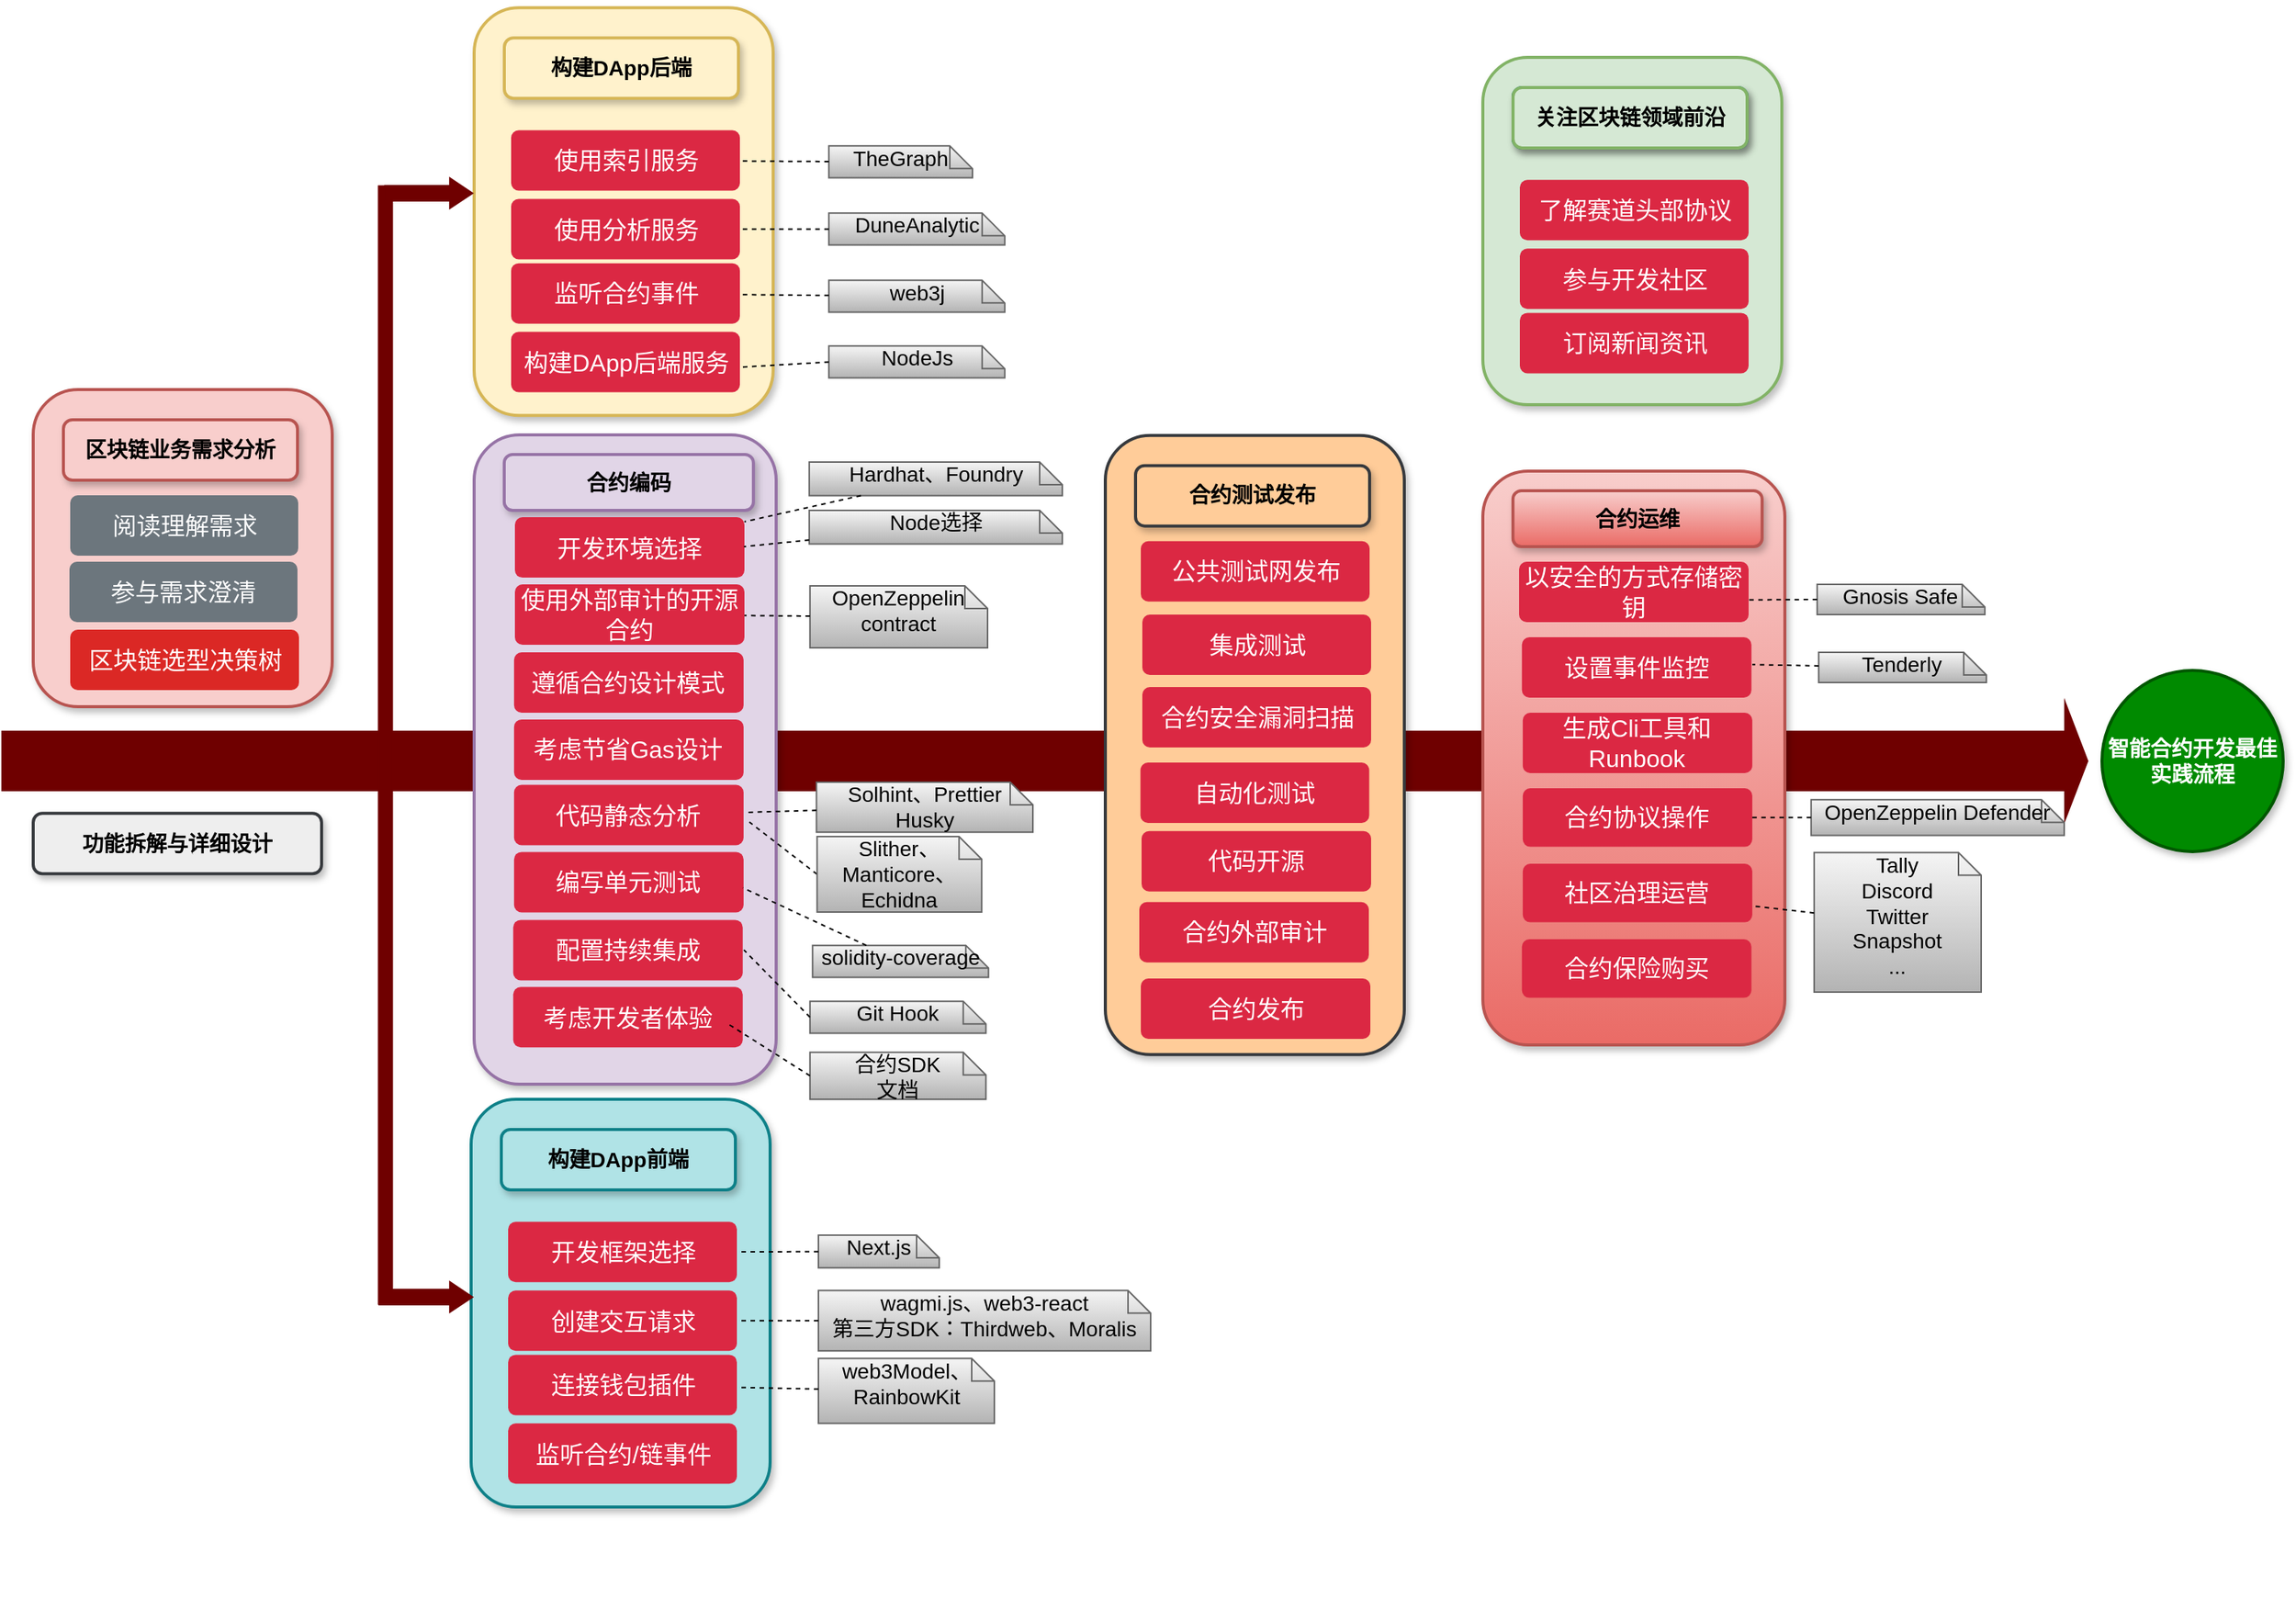 <mxfile version="21.0.2" type="github">
  <diagram name="Page-1" id="b7a7eaba-c6c5-6fbe-34ae-1d3a4219ac39">
    <mxGraphModel dx="1687" dy="-194" grid="1" gridSize="10" guides="1" tooltips="1" connect="1" arrows="1" fold="1" page="1" pageScale="1.5" pageWidth="1169" pageHeight="826" background="none" math="0" shadow="0">
      <root>
        <mxCell id="0" style=";html=1;" />
        <mxCell id="1" style=";html=1;" parent="0" />
        <mxCell id="zn8mdTFGLDnj49y2dZR2-119" value="" style="html=1;shadow=0;dashed=0;align=center;verticalAlign=middle;shape=mxgraph.arrows2.arrow;dy=0.5;dx=15;direction=north;notch=0;rounded=0;strokeWidth=1;fontSize=14;rotation=90;fillColor=#6f0000;strokeColor=#6F0000;fontStyle=1;fontColor=#ffffff;" parent="1" vertex="1">
          <mxGeometry x="1610.87" y="1365.39" width="78.12" height="1381.1" as="geometry" />
        </mxCell>
        <mxCell id="zn8mdTFGLDnj49y2dZR2-116" value="" style="rounded=0;whiteSpace=wrap;html=1;strokeColor=#6f0000;fontSize=24;fillColor=#6f0000;rotation=-90;" parent="1" vertex="1">
          <mxGeometry x="843.12" y="2040.86" width="740.26" height="9" as="geometry" />
        </mxCell>
        <mxCell id="KHwoJJ3RHJZZ6YcBAn-g-128" value="智能合约开发最佳实践流程" style="ellipse;whiteSpace=wrap;html=1;rounded=1;shadow=1;strokeWidth=2;fontSize=14;align=center;fontStyle=1;fillColor=#008a00;fontColor=#ffffff;strokeColor=#005700;" parent="1" vertex="1">
          <mxGeometry x="2350" y="1995.94" width="120" height="120" as="geometry" />
        </mxCell>
        <mxCell id="KHwoJJ3RHJZZ6YcBAn-g-180" value="功能拆解与详细设计" style="rounded=1;whiteSpace=wrap;html=1;shadow=1;strokeWidth=2;fontSize=14;fillColor=#eeeeee;strokeColor=#36393d;align=center;fontStyle=1" parent="1" vertex="1">
          <mxGeometry x="980" y="2090.63" width="190.97" height="40" as="geometry" />
        </mxCell>
        <mxCell id="zn8mdTFGLDnj49y2dZR2-68" value="" style="group" parent="1" vertex="1" connectable="0">
          <mxGeometry x="980" y="1810" width="682" height="210" as="geometry" />
        </mxCell>
        <mxCell id="zn8mdTFGLDnj49y2dZR2-67" value="" style="rounded=1;whiteSpace=wrap;html=1;shadow=1;strokeWidth=2;fontSize=14;fillColor=#f8cecc;strokeColor=#b85450;align=center;fontStyle=1" parent="zn8mdTFGLDnj49y2dZR2-68" vertex="1">
          <mxGeometry width="198" height="210" as="geometry" />
        </mxCell>
        <mxCell id="KHwoJJ3RHJZZ6YcBAn-g-244" value="区块链业务需求分析" style="rounded=1;whiteSpace=wrap;html=1;shadow=1;strokeWidth=2;fontSize=14;fillColor=#f8cecc;strokeColor=#b85450;align=center;fontStyle=1" parent="zn8mdTFGLDnj49y2dZR2-68" vertex="1">
          <mxGeometry x="20" y="20" width="155" height="40" as="geometry" />
        </mxCell>
        <mxCell id="zn8mdTFGLDnj49y2dZR2-30" value="区块链选型决策树" style="html=1;shadow=0;dashed=0;shape=mxgraph.bootstrap.rrect;rSize=5;strokeColor=none;strokeWidth=1;fillColor=#db2825;fontColor=#FFFFFF;whiteSpace=wrap;align=center;verticalAlign=middle;spacingLeft=0;fontStyle=0;fontSize=16;spacing=5;" parent="zn8mdTFGLDnj49y2dZR2-68" vertex="1">
          <mxGeometry x="24.5" y="159" width="151.5" height="40" as="geometry" />
        </mxCell>
        <mxCell id="zn8mdTFGLDnj49y2dZR2-32" value="阅读理解需求" style="html=1;shadow=0;dashed=0;shape=mxgraph.bootstrap.rrect;rSize=5;strokeColor=none;strokeWidth=1;fillColor=#6C767D;fontColor=#FFFFFF;whiteSpace=wrap;align=center;verticalAlign=middle;spacingLeft=0;fontStyle=0;fontSize=16;spacing=5;" parent="zn8mdTFGLDnj49y2dZR2-68" vertex="1">
          <mxGeometry x="24.5" y="70" width="151" height="40" as="geometry" />
        </mxCell>
        <mxCell id="zn8mdTFGLDnj49y2dZR2-33" value="参与需求澄清" style="html=1;shadow=0;dashed=0;shape=mxgraph.bootstrap.rrect;rSize=5;strokeColor=none;strokeWidth=1;fillColor=#6C767D;fontColor=#FFFFFF;whiteSpace=wrap;align=center;verticalAlign=middle;spacingLeft=0;fontStyle=0;fontSize=16;spacing=5;" parent="zn8mdTFGLDnj49y2dZR2-68" vertex="1">
          <mxGeometry x="24" y="114" width="151" height="40" as="geometry" />
        </mxCell>
        <mxCell id="zn8mdTFGLDnj49y2dZR2-69" value="" style="group" parent="1" vertex="1" connectable="0">
          <mxGeometry x="1272" y="1840" width="394.0" height="440" as="geometry" />
        </mxCell>
        <mxCell id="zn8mdTFGLDnj49y2dZR2-56" value="" style="rounded=1;whiteSpace=wrap;html=1;shadow=1;strokeWidth=2;fontSize=14;fillColor=#e1d5e7;strokeColor=#9673a6;align=center;fontStyle=1" parent="zn8mdTFGLDnj49y2dZR2-69" vertex="1">
          <mxGeometry width="200" height="430" as="geometry" />
        </mxCell>
        <mxCell id="KHwoJJ3RHJZZ6YcBAn-g-126" value="合约编码" style="rounded=1;whiteSpace=wrap;html=1;shadow=1;strokeWidth=2;fontSize=14;fillColor=#e1d5e7;strokeColor=#9673a6;align=center;fontStyle=1" parent="zn8mdTFGLDnj49y2dZR2-69" vertex="1">
          <mxGeometry x="19.93" y="13" width="165" height="37" as="geometry" />
        </mxCell>
        <mxCell id="KHwoJJ3RHJZZ6YcBAn-g-282" value="Solhint、Prettier&#xa;Husky" style="shape=note;size=15;spacingLeft=5;overflow=fill;whiteSpace=wrap;fontSize=14;verticalAlign=middle;spacing=0;fillColor=#f5f5f5;strokeColor=#666666;gradientColor=#b3b3b3;" parent="zn8mdTFGLDnj49y2dZR2-69" vertex="1">
          <mxGeometry x="226.7" y="230" width="143.3" height="33.12" as="geometry" />
        </mxCell>
        <mxCell id="KHwoJJ3RHJZZ6YcBAn-g-283" value="" style="rounded=0;endArrow=none;dashed=1;html=1;fontSize=14;entryX=1.01;entryY=0.456;entryDx=0;entryDy=0;entryPerimeter=0;" parent="zn8mdTFGLDnj49y2dZR2-69" source="KHwoJJ3RHJZZ6YcBAn-g-282" target="zn8mdTFGLDnj49y2dZR2-43" edge="1">
          <mxGeometry relative="1" as="geometry">
            <mxPoint x="148.99" y="239.376" as="targetPoint" />
            <Array as="points" />
          </mxGeometry>
        </mxCell>
        <mxCell id="zn8mdTFGLDnj49y2dZR2-34" value="开发环境选择" style="html=1;shadow=0;dashed=0;shape=mxgraph.bootstrap.rrect;rSize=5;strokeColor=none;strokeWidth=1;fillColor=#db2843;fontColor=#FFFFFF;whiteSpace=wrap;align=center;verticalAlign=middle;spacingLeft=0;fontStyle=0;fontSize=16;spacing=5;" parent="zn8mdTFGLDnj49y2dZR2-69" vertex="1">
          <mxGeometry x="27" y="54.56" width="152" height="40" as="geometry" />
        </mxCell>
        <mxCell id="zn8mdTFGLDnj49y2dZR2-38" value="使用外部审计的开源合约" style="html=1;shadow=0;dashed=0;shape=mxgraph.bootstrap.rrect;rSize=5;strokeColor=none;strokeWidth=1;fillColor=#db2843;fontColor=#FFFFFF;whiteSpace=wrap;align=center;verticalAlign=middle;spacingLeft=0;fontStyle=0;fontSize=16;spacing=5;" parent="zn8mdTFGLDnj49y2dZR2-69" vertex="1">
          <mxGeometry x="27" y="99" width="152" height="40" as="geometry" />
        </mxCell>
        <mxCell id="zn8mdTFGLDnj49y2dZR2-41" value="遵循合约设计模式" style="html=1;shadow=0;dashed=0;shape=mxgraph.bootstrap.rrect;rSize=5;strokeColor=none;strokeWidth=1;fillColor=#db2843;fontColor=#FFFFFF;whiteSpace=wrap;align=center;verticalAlign=middle;spacingLeft=0;fontStyle=0;fontSize=16;spacing=5;" parent="zn8mdTFGLDnj49y2dZR2-69" vertex="1">
          <mxGeometry x="26.43" y="144" width="152" height="40" as="geometry" />
        </mxCell>
        <mxCell id="zn8mdTFGLDnj49y2dZR2-42" value="考虑节省Gas设计" style="html=1;shadow=0;dashed=0;shape=mxgraph.bootstrap.rrect;rSize=5;strokeColor=none;strokeWidth=1;fillColor=#db2843;fontColor=#FFFFFF;whiteSpace=wrap;align=center;verticalAlign=middle;spacingLeft=0;fontStyle=0;fontSize=16;spacing=5;" parent="zn8mdTFGLDnj49y2dZR2-69" vertex="1">
          <mxGeometry x="26.43" y="188.44" width="152" height="40" as="geometry" />
        </mxCell>
        <mxCell id="zn8mdTFGLDnj49y2dZR2-43" value="代码静态分析" style="html=1;shadow=0;dashed=0;shape=mxgraph.bootstrap.rrect;rSize=5;strokeColor=none;strokeWidth=1;fillColor=#db2843;fontColor=#FFFFFF;whiteSpace=wrap;align=center;verticalAlign=middle;spacingLeft=0;fontStyle=0;fontSize=16;spacing=5;" parent="zn8mdTFGLDnj49y2dZR2-69" vertex="1">
          <mxGeometry x="26.43" y="231.75" width="152" height="40" as="geometry" />
        </mxCell>
        <mxCell id="zn8mdTFGLDnj49y2dZR2-44" value="编写单元测试" style="html=1;shadow=0;dashed=0;shape=mxgraph.bootstrap.rrect;rSize=5;strokeColor=none;strokeWidth=1;fillColor=#db2843;fontColor=#FFFFFF;whiteSpace=wrap;align=center;verticalAlign=middle;spacingLeft=0;fontStyle=0;fontSize=16;spacing=5;" parent="zn8mdTFGLDnj49y2dZR2-69" vertex="1">
          <mxGeometry x="26.43" y="276.19" width="152" height="40" as="geometry" />
        </mxCell>
        <mxCell id="zn8mdTFGLDnj49y2dZR2-45" value="配置持续集成" style="html=1;shadow=0;dashed=0;shape=mxgraph.bootstrap.rrect;rSize=5;strokeColor=none;strokeWidth=1;fillColor=#db2843;fontColor=#FFFFFF;whiteSpace=wrap;align=center;verticalAlign=middle;spacingLeft=0;fontStyle=0;fontSize=16;spacing=5;" parent="zn8mdTFGLDnj49y2dZR2-69" vertex="1">
          <mxGeometry x="25.86" y="321.19" width="152" height="40" as="geometry" />
        </mxCell>
        <mxCell id="zn8mdTFGLDnj49y2dZR2-46" value="考虑开发者体验" style="html=1;shadow=0;dashed=0;shape=mxgraph.bootstrap.rrect;rSize=5;strokeColor=none;strokeWidth=1;fillColor=#db2843;fontColor=#FFFFFF;whiteSpace=wrap;align=center;verticalAlign=middle;spacingLeft=0;fontStyle=0;fontSize=16;spacing=5;" parent="zn8mdTFGLDnj49y2dZR2-69" vertex="1">
          <mxGeometry x="25.86" y="365.63" width="152" height="40" as="geometry" />
        </mxCell>
        <mxCell id="zn8mdTFGLDnj49y2dZR2-51" value="OpenZeppelin&#xa;contract" style="shape=note;size=15;spacingLeft=5;overflow=fill;whiteSpace=wrap;fontSize=14;verticalAlign=middle;spacing=0;fillColor=#f5f5f5;strokeColor=#666666;gradientColor=#b3b3b3;" parent="zn8mdTFGLDnj49y2dZR2-69" vertex="1">
          <mxGeometry x="222.39" y="100" width="117.61" height="41" as="geometry" />
        </mxCell>
        <mxCell id="zn8mdTFGLDnj49y2dZR2-53" value="" style="rounded=0;endArrow=none;dashed=1;html=1;fontSize=14;" parent="zn8mdTFGLDnj49y2dZR2-69" source="zn8mdTFGLDnj49y2dZR2-51" target="zn8mdTFGLDnj49y2dZR2-38" edge="1">
          <mxGeometry relative="1" as="geometry">
            <mxPoint x="189" y="83" as="targetPoint" />
            <mxPoint x="232" y="82" as="sourcePoint" />
          </mxGeometry>
        </mxCell>
        <mxCell id="WZ0_wP23tdpRTDeZLd8Q-2" value="" style="rounded=0;endArrow=none;dashed=1;html=1;fontSize=14;exitX=0;exitY=0.5;exitDx=0;exitDy=0;exitPerimeter=0;entryX=1.025;entryY=0.615;entryDx=0;entryDy=0;entryPerimeter=0;" edge="1" parent="zn8mdTFGLDnj49y2dZR2-69" source="WZ0_wP23tdpRTDeZLd8Q-3" target="zn8mdTFGLDnj49y2dZR2-43">
          <mxGeometry relative="1" as="geometry">
            <mxPoint x="184.93" y="300" as="targetPoint" />
            <Array as="points" />
            <mxPoint x="231.93" y="289" as="sourcePoint" />
          </mxGeometry>
        </mxCell>
        <mxCell id="WZ0_wP23tdpRTDeZLd8Q-3" value="Slither、Manticore、Echidna" style="shape=note;size=15;spacingLeft=5;overflow=fill;whiteSpace=wrap;fontSize=14;verticalAlign=middle;spacing=0;fillColor=#f5f5f5;strokeColor=#666666;gradientColor=#b3b3b3;" vertex="1" parent="zn8mdTFGLDnj49y2dZR2-69">
          <mxGeometry x="227.13" y="266" width="109" height="50" as="geometry" />
        </mxCell>
        <mxCell id="WZ0_wP23tdpRTDeZLd8Q-5" value="solidity-coverage" style="shape=note;size=15;spacingLeft=5;overflow=fill;whiteSpace=wrap;fontSize=14;verticalAlign=middle;spacing=0;fillColor=#f5f5f5;strokeColor=#666666;gradientColor=#b3b3b3;" vertex="1" parent="zn8mdTFGLDnj49y2dZR2-69">
          <mxGeometry x="224.13" y="338.07" width="116.5" height="21.12" as="geometry" />
        </mxCell>
        <mxCell id="WZ0_wP23tdpRTDeZLd8Q-6" value="" style="rounded=0;endArrow=none;dashed=1;html=1;fontSize=14;entryX=0.997;entryY=0.595;entryDx=0;entryDy=0;entryPerimeter=0;" edge="1" parent="zn8mdTFGLDnj49y2dZR2-69" source="WZ0_wP23tdpRTDeZLd8Q-5" target="zn8mdTFGLDnj49y2dZR2-44">
          <mxGeometry relative="1" as="geometry">
            <mxPoint x="165.24" y="331.53" as="targetPoint" />
          </mxGeometry>
        </mxCell>
        <mxCell id="WZ0_wP23tdpRTDeZLd8Q-7" value="Node选择" style="shape=note;size=15;spacingLeft=5;overflow=fill;whiteSpace=wrap;fontSize=14;verticalAlign=middle;spacing=0;fillColor=#f5f5f5;strokeColor=#666666;gradientColor=#b3b3b3;" vertex="1" parent="zn8mdTFGLDnj49y2dZR2-69">
          <mxGeometry x="221.89" y="50" width="167.61" height="22.22" as="geometry" />
        </mxCell>
        <mxCell id="WZ0_wP23tdpRTDeZLd8Q-8" value="" style="rounded=0;endArrow=none;dashed=1;html=1;fontSize=14;entryX=0.998;entryY=0.486;entryDx=0;entryDy=0;entryPerimeter=0;" edge="1" parent="zn8mdTFGLDnj49y2dZR2-69" source="WZ0_wP23tdpRTDeZLd8Q-7" target="zn8mdTFGLDnj49y2dZR2-34">
          <mxGeometry relative="1" as="geometry">
            <mxPoint x="175.26" y="85.16" as="targetPoint" />
          </mxGeometry>
        </mxCell>
        <mxCell id="zn8mdTFGLDnj49y2dZR2-47" value="Hardhat、Foundry" style="shape=note;size=15;spacingLeft=5;overflow=fill;whiteSpace=wrap;fontSize=14;verticalAlign=middle;spacing=0;fillColor=#f5f5f5;strokeColor=#666666;gradientColor=#b3b3b3;" parent="zn8mdTFGLDnj49y2dZR2-69" vertex="1">
          <mxGeometry x="221.89" y="18" width="167.61" height="22.22" as="geometry" />
        </mxCell>
        <mxCell id="zn8mdTFGLDnj49y2dZR2-48" value="" style="rounded=0;endArrow=none;dashed=1;html=1;fontSize=14;" parent="zn8mdTFGLDnj49y2dZR2-69" source="zn8mdTFGLDnj49y2dZR2-47" target="zn8mdTFGLDnj49y2dZR2-34" edge="1">
          <mxGeometry relative="1" as="geometry">
            <mxPoint x="201.21" y="-41.62" as="targetPoint" />
          </mxGeometry>
        </mxCell>
        <mxCell id="WZ0_wP23tdpRTDeZLd8Q-11" value="Git Hook" style="shape=note;size=15;spacingLeft=5;overflow=fill;whiteSpace=wrap;fontSize=14;verticalAlign=middle;spacing=0;fillColor=#f5f5f5;strokeColor=#666666;gradientColor=#b3b3b3;" vertex="1" parent="zn8mdTFGLDnj49y2dZR2-69">
          <mxGeometry x="222.39" y="375.07" width="116.5" height="21.12" as="geometry" />
        </mxCell>
        <mxCell id="WZ0_wP23tdpRTDeZLd8Q-12" value="" style="rounded=0;endArrow=none;dashed=1;html=1;fontSize=14;exitX=0;exitY=0.5;exitDx=0;exitDy=0;exitPerimeter=0;entryX=1.005;entryY=0.497;entryDx=0;entryDy=0;entryPerimeter=0;" edge="1" parent="zn8mdTFGLDnj49y2dZR2-69" source="WZ0_wP23tdpRTDeZLd8Q-11" target="zn8mdTFGLDnj49y2dZR2-45">
          <mxGeometry relative="1" as="geometry">
            <mxPoint x="188" y="310" as="targetPoint" />
            <mxPoint x="270" y="348" as="sourcePoint" />
          </mxGeometry>
        </mxCell>
        <mxCell id="WZ0_wP23tdpRTDeZLd8Q-26" value="合约SDK&#xa;文档" style="shape=note;size=15;spacingLeft=5;overflow=fill;whiteSpace=wrap;fontSize=14;verticalAlign=middle;spacing=0;fillColor=#f5f5f5;strokeColor=#666666;gradientColor=#b3b3b3;" vertex="1" parent="zn8mdTFGLDnj49y2dZR2-69">
          <mxGeometry x="222.39" y="408.88" width="116.5" height="31.12" as="geometry" />
        </mxCell>
        <mxCell id="WZ0_wP23tdpRTDeZLd8Q-27" value="" style="rounded=0;endArrow=none;dashed=1;html=1;fontSize=14;exitX=0;exitY=0.5;exitDx=0;exitDy=0;exitPerimeter=0;" edge="1" parent="zn8mdTFGLDnj49y2dZR2-69" source="WZ0_wP23tdpRTDeZLd8Q-26">
          <mxGeometry relative="1" as="geometry">
            <mxPoint x="168" y="390" as="targetPoint" />
            <mxPoint x="232" y="396" as="sourcePoint" />
          </mxGeometry>
        </mxCell>
        <mxCell id="zn8mdTFGLDnj49y2dZR2-107" value="" style="group" parent="1" vertex="1" connectable="0">
          <mxGeometry x="1270" y="2280" width="450" height="344" as="geometry" />
        </mxCell>
        <mxCell id="zn8mdTFGLDnj49y2dZR2-94" value="" style="rounded=1;whiteSpace=wrap;html=1;shadow=1;strokeWidth=2;fontSize=14;fillColor=#b0e3e6;strokeColor=#0e8088;align=center;fontStyle=1" parent="zn8mdTFGLDnj49y2dZR2-107" vertex="1">
          <mxGeometry width="198" height="270" as="geometry" />
        </mxCell>
        <mxCell id="zn8mdTFGLDnj49y2dZR2-95" value="Next.js" style="shape=note;size=15;spacingLeft=5;overflow=fill;whiteSpace=wrap;fontSize=14;verticalAlign=middle;spacing=0;fillColor=#f5f5f5;strokeColor=#666666;gradientColor=#b3b3b3;" parent="zn8mdTFGLDnj49y2dZR2-107" vertex="1">
          <mxGeometry x="230" y="90" width="80" height="21.68" as="geometry" />
        </mxCell>
        <mxCell id="zn8mdTFGLDnj49y2dZR2-96" value="" style="rounded=0;endArrow=none;dashed=1;html=1;fontSize=14;" parent="zn8mdTFGLDnj49y2dZR2-107" source="zn8mdTFGLDnj49y2dZR2-95" target="zn8mdTFGLDnj49y2dZR2-105" edge="1">
          <mxGeometry relative="1" as="geometry">
            <mxPoint x="-169.27" y="94.58" as="targetPoint" />
          </mxGeometry>
        </mxCell>
        <mxCell id="zn8mdTFGLDnj49y2dZR2-97" value="wagmi.js、web3-react&#xa;第三方SDK：Thirdweb、Moralis" style="shape=note;size=15;spacingLeft=5;overflow=fill;whiteSpace=wrap;fontSize=14;verticalAlign=middle;spacing=0;fillColor=#f5f5f5;strokeColor=#666666;gradientColor=#b3b3b3;" parent="zn8mdTFGLDnj49y2dZR2-107" vertex="1">
          <mxGeometry x="230" y="126.62" width="220" height="40" as="geometry" />
        </mxCell>
        <mxCell id="zn8mdTFGLDnj49y2dZR2-98" value="" style="rounded=0;endArrow=none;dashed=1;html=1;fontSize=14;" parent="zn8mdTFGLDnj49y2dZR2-107" source="zn8mdTFGLDnj49y2dZR2-97" target="zn8mdTFGLDnj49y2dZR2-104" edge="1">
          <mxGeometry relative="1" as="geometry">
            <mxPoint x="56.976" y="60.62" as="targetPoint" />
          </mxGeometry>
        </mxCell>
        <mxCell id="zn8mdTFGLDnj49y2dZR2-99" value="web3Model、RainbowKit" style="shape=note;size=15;spacingLeft=5;overflow=fill;whiteSpace=wrap;fontSize=14;verticalAlign=middle;spacing=0;fillColor=#f5f5f5;strokeColor=#666666;gradientColor=#b3b3b3;" parent="zn8mdTFGLDnj49y2dZR2-107" vertex="1">
          <mxGeometry x="230" y="171.62" width="116.5" height="43" as="geometry" />
        </mxCell>
        <mxCell id="zn8mdTFGLDnj49y2dZR2-100" value="" style="rounded=0;endArrow=none;dashed=1;html=1;fontSize=14;" parent="zn8mdTFGLDnj49y2dZR2-107" source="zn8mdTFGLDnj49y2dZR2-99" target="zn8mdTFGLDnj49y2dZR2-102" edge="1">
          <mxGeometry relative="1" as="geometry">
            <mxPoint x="-772.07" y="46" as="targetPoint" />
          </mxGeometry>
        </mxCell>
        <mxCell id="zn8mdTFGLDnj49y2dZR2-101" value="构建DApp前端" style="rounded=1;whiteSpace=wrap;html=1;shadow=1;strokeWidth=2;fontSize=14;fillColor=#b0e3e6;strokeColor=#0e8088;align=center;fontStyle=1" parent="zn8mdTFGLDnj49y2dZR2-107" vertex="1">
          <mxGeometry x="20" y="20" width="155" height="40" as="geometry" />
        </mxCell>
        <mxCell id="zn8mdTFGLDnj49y2dZR2-102" value="连接钱包插件" style="html=1;shadow=0;dashed=0;shape=mxgraph.bootstrap.rrect;rSize=5;strokeColor=none;strokeWidth=1;fillColor=#db2843;fontColor=#FFFFFF;whiteSpace=wrap;align=center;verticalAlign=middle;spacingLeft=0;fontStyle=0;fontSize=16;spacing=5;" parent="zn8mdTFGLDnj49y2dZR2-107" vertex="1">
          <mxGeometry x="24.5" y="169.22" width="151.5" height="40" as="geometry" />
        </mxCell>
        <mxCell id="zn8mdTFGLDnj49y2dZR2-103" value="监听合约/链事件" style="html=1;shadow=0;dashed=0;shape=mxgraph.bootstrap.rrect;rSize=5;strokeColor=none;strokeWidth=1;fillColor=#db2843;fontColor=#FFFFFF;whiteSpace=wrap;align=center;verticalAlign=middle;spacingLeft=0;fontStyle=0;fontSize=16;spacing=5;" parent="zn8mdTFGLDnj49y2dZR2-107" vertex="1">
          <mxGeometry x="24.5" y="214.62" width="151.5" height="40" as="geometry" />
        </mxCell>
        <mxCell id="zn8mdTFGLDnj49y2dZR2-104" value="创建交互请求" style="html=1;shadow=0;dashed=0;shape=mxgraph.bootstrap.rrect;rSize=5;strokeColor=none;strokeWidth=1;fillColor=#db2843;fontColor=#FFFFFF;whiteSpace=wrap;align=center;verticalAlign=middle;spacingLeft=0;fontStyle=0;fontSize=16;spacing=5;" parent="zn8mdTFGLDnj49y2dZR2-107" vertex="1">
          <mxGeometry x="24.5" y="126.62" width="151.5" height="40" as="geometry" />
        </mxCell>
        <mxCell id="zn8mdTFGLDnj49y2dZR2-105" value="开发框架选择" style="html=1;shadow=0;dashed=0;shape=mxgraph.bootstrap.rrect;rSize=5;strokeColor=none;strokeWidth=1;fillColor=#db2843;fontColor=#FFFFFF;whiteSpace=wrap;align=center;verticalAlign=middle;spacingLeft=0;fontStyle=0;fontSize=16;spacing=5;" parent="zn8mdTFGLDnj49y2dZR2-107" vertex="1">
          <mxGeometry x="24.5" y="81.12" width="151.5" height="40" as="geometry" />
        </mxCell>
        <mxCell id="zn8mdTFGLDnj49y2dZR2-134" value="" style="group" parent="1" vertex="1" connectable="0">
          <mxGeometry x="1272" y="1557.12" width="351.39" height="270" as="geometry" />
        </mxCell>
        <mxCell id="zn8mdTFGLDnj49y2dZR2-122" value="" style="rounded=1;whiteSpace=wrap;html=1;shadow=1;strokeWidth=2;fontSize=14;fillColor=#fff2cc;strokeColor=#d6b656;align=center;fontStyle=1" parent="zn8mdTFGLDnj49y2dZR2-134" vertex="1">
          <mxGeometry width="198" height="270" as="geometry" />
        </mxCell>
        <mxCell id="zn8mdTFGLDnj49y2dZR2-123" value="TheGraph" style="shape=note;size=15;spacingLeft=5;overflow=fill;whiteSpace=wrap;fontSize=14;verticalAlign=middle;spacing=0;fillColor=#f5f5f5;strokeColor=#666666;gradientColor=#b3b3b3;" parent="zn8mdTFGLDnj49y2dZR2-134" vertex="1">
          <mxGeometry x="234.89" y="91.56" width="95.11" height="21.12" as="geometry" />
        </mxCell>
        <mxCell id="zn8mdTFGLDnj49y2dZR2-124" value="" style="rounded=0;endArrow=none;dashed=1;html=1;fontSize=14;" parent="zn8mdTFGLDnj49y2dZR2-134" source="zn8mdTFGLDnj49y2dZR2-123" target="zn8mdTFGLDnj49y2dZR2-133" edge="1">
          <mxGeometry relative="1" as="geometry">
            <mxPoint x="-169.27" y="94.58" as="targetPoint" />
          </mxGeometry>
        </mxCell>
        <mxCell id="zn8mdTFGLDnj49y2dZR2-125" value="DuneAnalytic" style="shape=note;size=15;spacingLeft=5;overflow=fill;whiteSpace=wrap;fontSize=14;verticalAlign=middle;spacing=0;fillColor=#f5f5f5;strokeColor=#666666;gradientColor=#b3b3b3;" parent="zn8mdTFGLDnj49y2dZR2-134" vertex="1">
          <mxGeometry x="234.89" y="136.06" width="116.5" height="21.12" as="geometry" />
        </mxCell>
        <mxCell id="zn8mdTFGLDnj49y2dZR2-126" value="" style="rounded=0;endArrow=none;dashed=1;html=1;fontSize=14;" parent="zn8mdTFGLDnj49y2dZR2-134" source="zn8mdTFGLDnj49y2dZR2-125" target="zn8mdTFGLDnj49y2dZR2-132" edge="1">
          <mxGeometry relative="1" as="geometry">
            <mxPoint x="56.976" y="60.62" as="targetPoint" />
          </mxGeometry>
        </mxCell>
        <mxCell id="zn8mdTFGLDnj49y2dZR2-127" value="web3j" style="shape=note;size=15;spacingLeft=5;overflow=fill;whiteSpace=wrap;fontSize=14;verticalAlign=middle;spacing=0;fillColor=#f5f5f5;strokeColor=#666666;gradientColor=#b3b3b3;" parent="zn8mdTFGLDnj49y2dZR2-134" vertex="1">
          <mxGeometry x="234.89" y="180.56" width="116.5" height="21.12" as="geometry" />
        </mxCell>
        <mxCell id="zn8mdTFGLDnj49y2dZR2-128" value="" style="rounded=0;endArrow=none;dashed=1;html=1;fontSize=14;" parent="zn8mdTFGLDnj49y2dZR2-134" source="zn8mdTFGLDnj49y2dZR2-127" target="zn8mdTFGLDnj49y2dZR2-130" edge="1">
          <mxGeometry relative="1" as="geometry">
            <mxPoint x="-772.07" y="46" as="targetPoint" />
          </mxGeometry>
        </mxCell>
        <mxCell id="zn8mdTFGLDnj49y2dZR2-129" value="构建DApp后端" style="rounded=1;whiteSpace=wrap;html=1;shadow=1;strokeWidth=2;fontSize=14;fillColor=#fff2cc;strokeColor=#d6b656;align=center;fontStyle=1" parent="zn8mdTFGLDnj49y2dZR2-134" vertex="1">
          <mxGeometry x="20" y="20" width="155" height="40" as="geometry" />
        </mxCell>
        <mxCell id="zn8mdTFGLDnj49y2dZR2-130" value="监听合约事件" style="html=1;shadow=0;dashed=0;shape=mxgraph.bootstrap.rrect;rSize=5;strokeColor=none;strokeWidth=1;fillColor=#db2843;fontColor=#FFFFFF;whiteSpace=wrap;align=center;verticalAlign=middle;spacingLeft=0;fontStyle=0;fontSize=16;spacing=5;" parent="zn8mdTFGLDnj49y2dZR2-134" vertex="1">
          <mxGeometry x="24.5" y="169.22" width="151.5" height="40" as="geometry" />
        </mxCell>
        <mxCell id="zn8mdTFGLDnj49y2dZR2-131" value="构建DApp后端服务" style="html=1;shadow=0;dashed=0;shape=mxgraph.bootstrap.rrect;rSize=5;strokeColor=none;strokeWidth=1;fillColor=#db2843;fontColor=#FFFFFF;whiteSpace=wrap;align=center;verticalAlign=middle;spacingLeft=0;fontStyle=0;fontSize=16;spacing=5;" parent="zn8mdTFGLDnj49y2dZR2-134" vertex="1">
          <mxGeometry x="24.5" y="214.62" width="151.5" height="40" as="geometry" />
        </mxCell>
        <mxCell id="zn8mdTFGLDnj49y2dZR2-132" value="使用分析服务" style="html=1;shadow=0;dashed=0;shape=mxgraph.bootstrap.rrect;rSize=5;strokeColor=none;strokeWidth=1;fillColor=#db2843;fontColor=#FFFFFF;whiteSpace=wrap;align=center;verticalAlign=middle;spacingLeft=0;fontStyle=0;fontSize=16;spacing=5;" parent="zn8mdTFGLDnj49y2dZR2-134" vertex="1">
          <mxGeometry x="24.5" y="126.62" width="151.5" height="40" as="geometry" />
        </mxCell>
        <mxCell id="zn8mdTFGLDnj49y2dZR2-133" value="使用索引服务" style="html=1;shadow=0;dashed=0;shape=mxgraph.bootstrap.rrect;rSize=5;strokeColor=none;strokeWidth=1;fillColor=#db2843;fontColor=#FFFFFF;whiteSpace=wrap;align=center;verticalAlign=middle;spacingLeft=0;fontStyle=0;fontSize=16;spacing=5;" parent="zn8mdTFGLDnj49y2dZR2-134" vertex="1">
          <mxGeometry x="24.5" y="81.12" width="151.5" height="40" as="geometry" />
        </mxCell>
        <mxCell id="WZ0_wP23tdpRTDeZLd8Q-9" value="NodeJs" style="shape=note;size=15;spacingLeft=5;overflow=fill;whiteSpace=wrap;fontSize=14;verticalAlign=middle;spacing=0;fillColor=#f5f5f5;strokeColor=#666666;gradientColor=#b3b3b3;" vertex="1" parent="zn8mdTFGLDnj49y2dZR2-134">
          <mxGeometry x="234.89" y="224.06" width="116.5" height="21.12" as="geometry" />
        </mxCell>
        <mxCell id="WZ0_wP23tdpRTDeZLd8Q-10" value="" style="rounded=0;endArrow=none;dashed=1;html=1;fontSize=14;entryX=1.002;entryY=0.586;entryDx=0;entryDy=0;entryPerimeter=0;exitX=0;exitY=0.5;exitDx=0;exitDy=0;exitPerimeter=0;" edge="1" parent="zn8mdTFGLDnj49y2dZR2-134" source="WZ0_wP23tdpRTDeZLd8Q-9" target="zn8mdTFGLDnj49y2dZR2-131">
          <mxGeometry relative="1" as="geometry">
            <mxPoint x="186" y="200" as="targetPoint" />
            <mxPoint x="245" y="201" as="sourcePoint" />
          </mxGeometry>
        </mxCell>
        <mxCell id="zn8mdTFGLDnj49y2dZR2-137" value="" style="html=1;shadow=0;dashed=0;align=center;verticalAlign=middle;shape=mxgraph.arrows2.arrow;dy=0.5;dx=15;direction=north;notch=0;rounded=0;strokeWidth=1;fontSize=14;rotation=90;fillColor=#6f0000;strokeColor=#6F0000;fontStyle=1;fontColor=#ffffff;" parent="1" vertex="1">
          <mxGeometry x="1230" y="2380" width="20" height="61.88" as="geometry" />
        </mxCell>
        <mxCell id="zn8mdTFGLDnj49y2dZR2-138" value="" style="html=1;shadow=0;dashed=0;align=center;verticalAlign=middle;shape=mxgraph.arrows2.arrow;dy=0.5;dx=15;direction=north;notch=0;rounded=0;strokeWidth=1;fontSize=14;rotation=90;fillColor=#6f0000;strokeColor=#6F0000;fontStyle=1;fontColor=#ffffff;" parent="1" vertex="1">
          <mxGeometry x="1231.94" y="1650.94" width="20" height="58" as="geometry" />
        </mxCell>
        <mxCell id="zn8mdTFGLDnj49y2dZR2-200" value="" style="group" parent="1" vertex="1" connectable="0">
          <mxGeometry x="1940" y="1590" width="390" height="704" as="geometry" />
        </mxCell>
        <mxCell id="zn8mdTFGLDnj49y2dZR2-201" value="" style="rounded=1;whiteSpace=wrap;html=1;shadow=1;strokeWidth=2;fontSize=14;fillColor=#d5e8d4;strokeColor=#82b366;align=center;fontStyle=1" parent="zn8mdTFGLDnj49y2dZR2-200" vertex="1">
          <mxGeometry width="198" height="230" as="geometry" />
        </mxCell>
        <mxCell id="zn8mdTFGLDnj49y2dZR2-208" value="关注区块链领域前沿" style="rounded=1;whiteSpace=wrap;html=1;shadow=1;strokeWidth=2;fontSize=14;fillColor=#b0e3e6;strokeColor=#0e8088;align=center;fontStyle=1" parent="zn8mdTFGLDnj49y2dZR2-200" vertex="1">
          <mxGeometry x="20" y="20" width="155" height="40" as="geometry" />
        </mxCell>
        <mxCell id="zn8mdTFGLDnj49y2dZR2-209" value="订阅新闻资讯" style="html=1;shadow=0;dashed=0;shape=mxgraph.bootstrap.rrect;rSize=5;strokeColor=none;strokeWidth=1;fillColor=#db2843;fontColor=#FFFFFF;whiteSpace=wrap;align=center;verticalAlign=middle;spacingLeft=0;fontStyle=0;fontSize=16;spacing=5;" parent="zn8mdTFGLDnj49y2dZR2-200" vertex="1">
          <mxGeometry x="24.5" y="169.22" width="151.5" height="40" as="geometry" />
        </mxCell>
        <mxCell id="zn8mdTFGLDnj49y2dZR2-211" value="参与开发社区" style="html=1;shadow=0;dashed=0;shape=mxgraph.bootstrap.rrect;rSize=5;strokeColor=none;strokeWidth=1;fillColor=#db2843;fontColor=#FFFFFF;whiteSpace=wrap;align=center;verticalAlign=middle;spacingLeft=0;fontStyle=0;fontSize=16;spacing=5;" parent="zn8mdTFGLDnj49y2dZR2-200" vertex="1">
          <mxGeometry x="24.5" y="126.62" width="151.5" height="40" as="geometry" />
        </mxCell>
        <mxCell id="zn8mdTFGLDnj49y2dZR2-212" value="了解赛道头部协议" style="html=1;shadow=0;dashed=0;shape=mxgraph.bootstrap.rrect;rSize=5;strokeColor=none;strokeWidth=1;fillColor=#db2843;fontColor=#FFFFFF;whiteSpace=wrap;align=center;verticalAlign=middle;spacingLeft=0;fontStyle=0;fontSize=16;spacing=5;" parent="zn8mdTFGLDnj49y2dZR2-200" vertex="1">
          <mxGeometry x="24.5" y="81.12" width="151.5" height="40" as="geometry" />
        </mxCell>
        <mxCell id="zn8mdTFGLDnj49y2dZR2-215" value="关注区块链领域前沿" style="rounded=1;whiteSpace=wrap;html=1;shadow=1;strokeWidth=2;fontSize=14;fillColor=#d5e8d4;strokeColor=#82b366;align=center;fontStyle=1" parent="zn8mdTFGLDnj49y2dZR2-200" vertex="1">
          <mxGeometry x="20" y="20" width="155" height="40" as="geometry" />
        </mxCell>
        <mxCell id="zn8mdTFGLDnj49y2dZR2-181" value="" style="group" parent="zn8mdTFGLDnj49y2dZR2-200" vertex="1" connectable="0">
          <mxGeometry y="274" width="390" height="430" as="geometry" />
        </mxCell>
        <mxCell id="zn8mdTFGLDnj49y2dZR2-182" value="" style="rounded=1;whiteSpace=wrap;html=1;shadow=1;strokeWidth=2;fontSize=14;fillColor=#f8cecc;strokeColor=#b85450;align=center;fontStyle=1;gradientColor=#ea6b66;" parent="zn8mdTFGLDnj49y2dZR2-181" vertex="1">
          <mxGeometry width="200" height="380" as="geometry" />
        </mxCell>
        <mxCell id="zn8mdTFGLDnj49y2dZR2-183" value="合约运维" style="rounded=1;whiteSpace=wrap;html=1;shadow=1;strokeWidth=2;fontSize=14;fillColor=#f8cecc;strokeColor=#b85450;align=center;fontStyle=1;gradientColor=#ea6b66;" parent="zn8mdTFGLDnj49y2dZR2-181" vertex="1">
          <mxGeometry x="19.93" y="13" width="165" height="37" as="geometry" />
        </mxCell>
        <mxCell id="zn8mdTFGLDnj49y2dZR2-189" value="生成Cli工具和Runbook" style="html=1;shadow=0;dashed=0;shape=mxgraph.bootstrap.rrect;rSize=5;strokeColor=none;strokeWidth=1;fillColor=#db2843;fontColor=#FFFFFF;whiteSpace=wrap;align=center;verticalAlign=middle;spacingLeft=0;fontStyle=0;fontSize=16;spacing=5;" parent="zn8mdTFGLDnj49y2dZR2-181" vertex="1">
          <mxGeometry x="26.43" y="160.0" width="152" height="40" as="geometry" />
        </mxCell>
        <mxCell id="zn8mdTFGLDnj49y2dZR2-192" value="合约协议操作" style="html=1;shadow=0;dashed=0;shape=mxgraph.bootstrap.rrect;rSize=5;strokeColor=none;strokeWidth=1;fillColor=#db2843;fontColor=#FFFFFF;whiteSpace=wrap;align=center;verticalAlign=middle;spacingLeft=0;fontStyle=0;fontSize=16;spacing=5;" parent="zn8mdTFGLDnj49y2dZR2-181" vertex="1">
          <mxGeometry x="26.43" y="210" width="152" height="38.81" as="geometry" />
        </mxCell>
        <mxCell id="zn8mdTFGLDnj49y2dZR2-194" value="OpenZeppelin Defender" style="shape=note;size=15;spacingLeft=5;overflow=fill;whiteSpace=wrap;fontSize=14;verticalAlign=middle;spacing=0;fillColor=#f5f5f5;strokeColor=#666666;gradientColor=#b3b3b3;" parent="zn8mdTFGLDnj49y2dZR2-181" vertex="1">
          <mxGeometry x="217.39" y="217.63" width="167.61" height="23.56" as="geometry" />
        </mxCell>
        <mxCell id="zn8mdTFGLDnj49y2dZR2-195" value="" style="rounded=0;endArrow=none;dashed=1;html=1;fontSize=14;" parent="zn8mdTFGLDnj49y2dZR2-181" source="zn8mdTFGLDnj49y2dZR2-194" target="zn8mdTFGLDnj49y2dZR2-192" edge="1">
          <mxGeometry relative="1" as="geometry">
            <mxPoint x="201.21" y="-41.62" as="targetPoint" />
          </mxGeometry>
        </mxCell>
        <mxCell id="zn8mdTFGLDnj49y2dZR2-196" value="Tenderly" style="shape=note;size=15;spacingLeft=5;overflow=fill;whiteSpace=wrap;fontSize=14;verticalAlign=middle;spacing=0;fillColor=#f5f5f5;strokeColor=#666666;gradientColor=#b3b3b3;" parent="zn8mdTFGLDnj49y2dZR2-181" vertex="1">
          <mxGeometry x="222.39" y="120" width="111.05" height="20" as="geometry" />
        </mxCell>
        <mxCell id="zn8mdTFGLDnj49y2dZR2-197" value="" style="rounded=0;endArrow=none;dashed=1;html=1;fontSize=14;entryX=1.004;entryY=0.453;entryDx=0;entryDy=0;entryPerimeter=0;" parent="zn8mdTFGLDnj49y2dZR2-181" source="zn8mdTFGLDnj49y2dZR2-196" target="WZ0_wP23tdpRTDeZLd8Q-22" edge="1">
          <mxGeometry relative="1" as="geometry">
            <mxPoint x="179" y="119" as="targetPoint" />
            <mxPoint x="232" y="82" as="sourcePoint" />
          </mxGeometry>
        </mxCell>
        <mxCell id="WZ0_wP23tdpRTDeZLd8Q-21" value="以安全的方式存储密钥" style="html=1;shadow=0;dashed=0;shape=mxgraph.bootstrap.rrect;rSize=5;strokeColor=none;strokeWidth=1;fillColor=#db2843;fontColor=#FFFFFF;whiteSpace=wrap;align=center;verticalAlign=middle;spacingLeft=0;fontStyle=0;fontSize=16;spacing=5;" vertex="1" parent="zn8mdTFGLDnj49y2dZR2-181">
          <mxGeometry x="24.0" y="60" width="152" height="40" as="geometry" />
        </mxCell>
        <mxCell id="WZ0_wP23tdpRTDeZLd8Q-22" value="设置事件监控" style="html=1;shadow=0;dashed=0;shape=mxgraph.bootstrap.rrect;rSize=5;strokeColor=none;strokeWidth=1;fillColor=#db2843;fontColor=#FFFFFF;whiteSpace=wrap;align=center;verticalAlign=middle;spacingLeft=0;fontStyle=0;fontSize=16;spacing=5;" vertex="1" parent="zn8mdTFGLDnj49y2dZR2-181">
          <mxGeometry x="25.86" y="110" width="152" height="40" as="geometry" />
        </mxCell>
        <mxCell id="WZ0_wP23tdpRTDeZLd8Q-29" value="合约保险购买" style="html=1;shadow=0;dashed=0;shape=mxgraph.bootstrap.rrect;rSize=5;strokeColor=none;strokeWidth=1;fillColor=#db2843;fontColor=#FFFFFF;whiteSpace=wrap;align=center;verticalAlign=middle;spacingLeft=0;fontStyle=0;fontSize=16;spacing=5;" vertex="1" parent="zn8mdTFGLDnj49y2dZR2-181">
          <mxGeometry x="25.86" y="310" width="152" height="38.81" as="geometry" />
        </mxCell>
        <mxCell id="WZ0_wP23tdpRTDeZLd8Q-30" value="社区治理运营" style="html=1;shadow=0;dashed=0;shape=mxgraph.bootstrap.rrect;rSize=5;strokeColor=none;strokeWidth=1;fillColor=#db2843;fontColor=#FFFFFF;whiteSpace=wrap;align=center;verticalAlign=middle;spacingLeft=0;fontStyle=0;fontSize=16;spacing=5;" vertex="1" parent="zn8mdTFGLDnj49y2dZR2-181">
          <mxGeometry x="26.43" y="260" width="152" height="38.81" as="geometry" />
        </mxCell>
        <mxCell id="WZ0_wP23tdpRTDeZLd8Q-32" value="Gnosis Safe" style="shape=note;size=15;spacingLeft=5;overflow=fill;whiteSpace=wrap;fontSize=14;verticalAlign=middle;spacing=0;fillColor=#f5f5f5;strokeColor=#666666;gradientColor=#b3b3b3;" vertex="1" parent="zn8mdTFGLDnj49y2dZR2-181">
          <mxGeometry x="221.39" y="75" width="111.05" height="20" as="geometry" />
        </mxCell>
        <mxCell id="WZ0_wP23tdpRTDeZLd8Q-33" value="" style="rounded=0;endArrow=none;dashed=1;html=1;fontSize=14;entryX=0.996;entryY=0.632;entryDx=0;entryDy=0;entryPerimeter=0;exitX=0;exitY=0.5;exitDx=0;exitDy=0;exitPerimeter=0;" edge="1" parent="zn8mdTFGLDnj49y2dZR2-181" source="WZ0_wP23tdpRTDeZLd8Q-32" target="WZ0_wP23tdpRTDeZLd8Q-21">
          <mxGeometry relative="1" as="geometry">
            <mxPoint x="188" y="138" as="targetPoint" />
            <mxPoint x="232" y="139" as="sourcePoint" />
          </mxGeometry>
        </mxCell>
        <mxCell id="WZ0_wP23tdpRTDeZLd8Q-34" value="Tally&#xa;Discord&#xa;Twitter&#xa;Snapshot&#xa;..." style="shape=note;size=15;spacingLeft=5;overflow=fill;whiteSpace=wrap;fontSize=14;verticalAlign=middle;spacing=0;fillColor=#f5f5f5;strokeColor=#666666;gradientColor=#b3b3b3;" vertex="1" parent="zn8mdTFGLDnj49y2dZR2-181">
          <mxGeometry x="219.39" y="252.63" width="110.61" height="92.37" as="geometry" />
        </mxCell>
        <mxCell id="WZ0_wP23tdpRTDeZLd8Q-35" value="" style="rounded=0;endArrow=none;dashed=1;html=1;fontSize=14;" edge="1" parent="zn8mdTFGLDnj49y2dZR2-181" source="WZ0_wP23tdpRTDeZLd8Q-34" target="WZ0_wP23tdpRTDeZLd8Q-30">
          <mxGeometry relative="1" as="geometry">
            <mxPoint x="188" y="239" as="targetPoint" />
            <mxPoint x="227" y="239" as="sourcePoint" />
          </mxGeometry>
        </mxCell>
        <mxCell id="zn8mdTFGLDnj49y2dZR2-214" value="" style="group" parent="1" vertex="1" connectable="0">
          <mxGeometry x="1690" y="1840.36" width="390" height="410" as="geometry" />
        </mxCell>
        <mxCell id="zn8mdTFGLDnj49y2dZR2-147" value="" style="rounded=1;whiteSpace=wrap;html=1;shadow=1;strokeWidth=2;fontSize=14;fillColor=#ffcc99;strokeColor=#36393d;align=center;fontStyle=1" parent="zn8mdTFGLDnj49y2dZR2-214" vertex="1">
          <mxGeometry width="198" height="410" as="geometry" />
        </mxCell>
        <mxCell id="zn8mdTFGLDnj49y2dZR2-154" value="合约测试发布" style="rounded=1;whiteSpace=wrap;html=1;shadow=1;strokeWidth=2;fontSize=14;fillColor=#ffcc99;strokeColor=#36393d;align=center;fontStyle=1" parent="zn8mdTFGLDnj49y2dZR2-214" vertex="1">
          <mxGeometry x="20" y="20" width="155" height="40" as="geometry" />
        </mxCell>
        <mxCell id="zn8mdTFGLDnj49y2dZR2-156" value="合约安全漏洞扫描" style="html=1;shadow=0;dashed=0;shape=mxgraph.bootstrap.rrect;rSize=5;strokeColor=none;strokeWidth=1;fillColor=#db2843;fontColor=#FFFFFF;whiteSpace=wrap;align=center;verticalAlign=middle;spacingLeft=0;fontStyle=0;fontSize=16;spacing=5;" parent="zn8mdTFGLDnj49y2dZR2-214" vertex="1">
          <mxGeometry x="24.5" y="166.64" width="151.5" height="40" as="geometry" />
        </mxCell>
        <mxCell id="zn8mdTFGLDnj49y2dZR2-157" value="集成测试" style="html=1;shadow=0;dashed=0;shape=mxgraph.bootstrap.rrect;rSize=5;strokeColor=none;strokeWidth=1;fillColor=#db2843;fontColor=#FFFFFF;whiteSpace=wrap;align=center;verticalAlign=middle;spacingLeft=0;fontStyle=0;fontSize=16;spacing=5;" parent="zn8mdTFGLDnj49y2dZR2-214" vertex="1">
          <mxGeometry x="24.5" y="118.62" width="151.5" height="40" as="geometry" />
        </mxCell>
        <mxCell id="WZ0_wP23tdpRTDeZLd8Q-13" value="公共测试网发布" style="html=1;shadow=0;dashed=0;shape=mxgraph.bootstrap.rrect;rSize=5;strokeColor=none;strokeWidth=1;fillColor=#db2843;fontColor=#FFFFFF;whiteSpace=wrap;align=center;verticalAlign=middle;spacingLeft=0;fontStyle=0;fontSize=16;spacing=5;" vertex="1" parent="zn8mdTFGLDnj49y2dZR2-214">
          <mxGeometry x="23.5" y="70" width="151.5" height="40" as="geometry" />
        </mxCell>
        <mxCell id="WZ0_wP23tdpRTDeZLd8Q-28" value="自动化测试" style="html=1;shadow=0;dashed=0;shape=mxgraph.bootstrap.rrect;rSize=5;strokeColor=none;strokeWidth=1;fillColor=#db2843;fontColor=#FFFFFF;whiteSpace=wrap;align=center;verticalAlign=middle;spacingLeft=0;fontStyle=0;fontSize=16;spacing=5;" vertex="1" parent="zn8mdTFGLDnj49y2dZR2-214">
          <mxGeometry x="23.25" y="216.64" width="151.5" height="40" as="geometry" />
        </mxCell>
        <mxCell id="zn8mdTFGLDnj49y2dZR2-190" value="代码开源" style="html=1;shadow=0;dashed=0;shape=mxgraph.bootstrap.rrect;rSize=5;strokeColor=none;strokeWidth=1;fillColor=#db2843;fontColor=#FFFFFF;whiteSpace=wrap;align=center;verticalAlign=middle;spacingLeft=0;fontStyle=0;fontSize=16;spacing=5;" parent="zn8mdTFGLDnj49y2dZR2-214" vertex="1">
          <mxGeometry x="24" y="262" width="152" height="40" as="geometry" />
        </mxCell>
        <mxCell id="zn8mdTFGLDnj49y2dZR2-186" value="合约外部审计" style="html=1;shadow=0;dashed=0;shape=mxgraph.bootstrap.rrect;rSize=5;strokeColor=none;strokeWidth=1;fillColor=#db2843;fontColor=#FFFFFF;whiteSpace=wrap;align=center;verticalAlign=middle;spacingLeft=0;fontStyle=0;fontSize=16;spacing=5;" parent="zn8mdTFGLDnj49y2dZR2-214" vertex="1">
          <mxGeometry x="22.5" y="309.0" width="152" height="40" as="geometry" />
        </mxCell>
        <mxCell id="WZ0_wP23tdpRTDeZLd8Q-31" value="合约发布" style="html=1;shadow=0;dashed=0;shape=mxgraph.bootstrap.rrect;rSize=5;strokeColor=none;strokeWidth=1;fillColor=#db2843;fontColor=#FFFFFF;whiteSpace=wrap;align=center;verticalAlign=middle;spacingLeft=0;fontStyle=0;fontSize=16;spacing=5;" vertex="1" parent="zn8mdTFGLDnj49y2dZR2-214">
          <mxGeometry x="23.5" y="359.64" width="152" height="40" as="geometry" />
        </mxCell>
      </root>
    </mxGraphModel>
  </diagram>
</mxfile>
